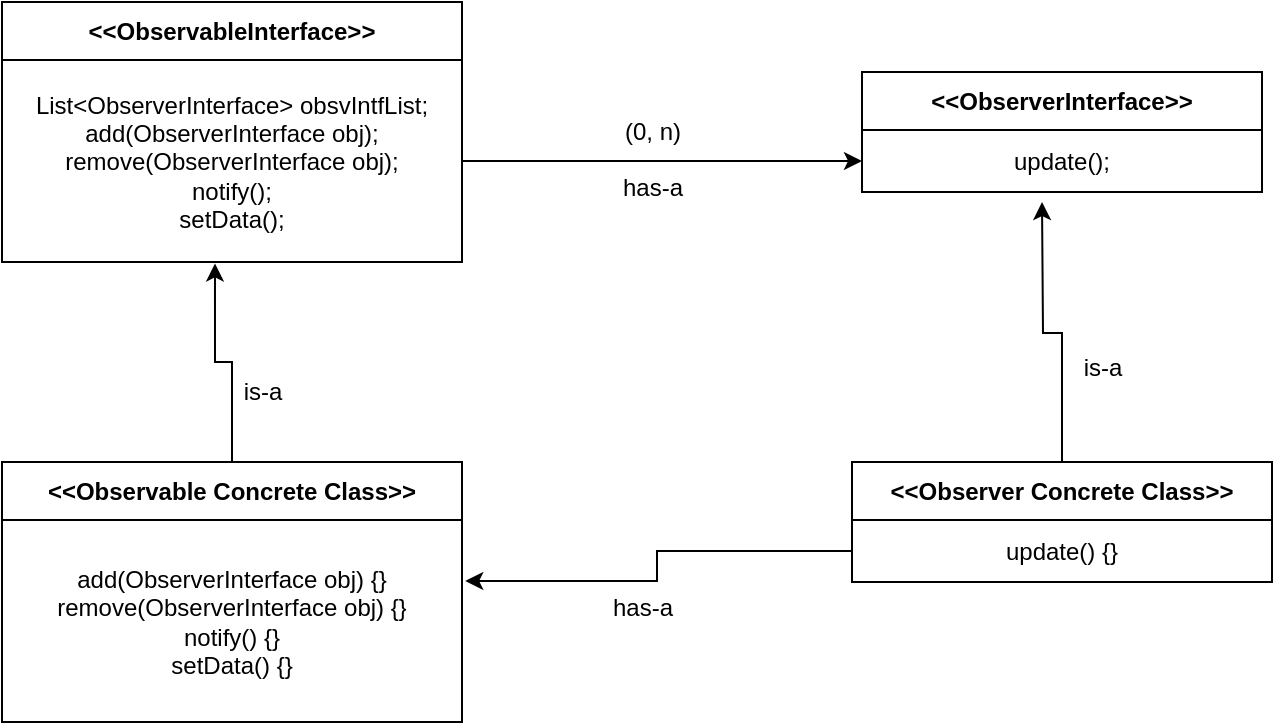 <mxfile version="24.1.0" type="device">
  <diagram id="C5RBs43oDa-KdzZeNtuy" name="Page-1">
    <mxGraphModel dx="997" dy="537" grid="1" gridSize="10" guides="1" tooltips="1" connect="1" arrows="1" fold="1" page="1" pageScale="1" pageWidth="827" pageHeight="1169" math="0" shadow="0">
      <root>
        <mxCell id="WIyWlLk6GJQsqaUBKTNV-0" />
        <mxCell id="WIyWlLk6GJQsqaUBKTNV-1" parent="WIyWlLk6GJQsqaUBKTNV-0" />
        <mxCell id="HdZcAGLIQaIZFZQObZml-0" value="&amp;lt;&amp;lt;ObservableInterface&amp;gt;&amp;gt;" style="swimlane;fontStyle=1;align=center;verticalAlign=middle;childLayout=stackLayout;horizontal=1;startSize=29;horizontalStack=0;resizeParent=1;resizeParentMax=0;resizeLast=0;collapsible=0;marginBottom=0;html=1;whiteSpace=wrap;" vertex="1" parent="WIyWlLk6GJQsqaUBKTNV-1">
          <mxGeometry x="30" y="30" width="230" height="130" as="geometry" />
        </mxCell>
        <mxCell id="HdZcAGLIQaIZFZQObZml-1" value="List&amp;lt;ObserverInterface&amp;gt; obsvIntfList;&lt;div&gt;add(ObserverInterface obj);&lt;/div&gt;&lt;div&gt;remove(&lt;span style=&quot;background-color: initial;&quot;&gt;ObserverInterface obj);&lt;/span&gt;&lt;/div&gt;&lt;div&gt;&lt;span style=&quot;background-color: initial;&quot;&gt;notify();&lt;/span&gt;&lt;/div&gt;&lt;div&gt;&lt;span style=&quot;background-color: initial;&quot;&gt;setData();&lt;/span&gt;&lt;/div&gt;" style="text;html=1;strokeColor=none;fillColor=none;align=center;verticalAlign=middle;spacingLeft=4;spacingRight=4;overflow=hidden;rotatable=0;points=[[0,0.5],[1,0.5]];portConstraint=eastwest;whiteSpace=wrap;" vertex="1" parent="HdZcAGLIQaIZFZQObZml-0">
          <mxGeometry y="29" width="230" height="101" as="geometry" />
        </mxCell>
        <mxCell id="HdZcAGLIQaIZFZQObZml-8" value="&amp;lt;&amp;lt;ObserverInterface&amp;gt;&amp;gt;" style="swimlane;fontStyle=1;align=center;verticalAlign=middle;childLayout=stackLayout;horizontal=1;startSize=29;horizontalStack=0;resizeParent=1;resizeParentMax=0;resizeLast=0;collapsible=0;marginBottom=0;html=1;whiteSpace=wrap;" vertex="1" parent="WIyWlLk6GJQsqaUBKTNV-1">
          <mxGeometry x="460" y="65" width="200" height="60" as="geometry" />
        </mxCell>
        <mxCell id="HdZcAGLIQaIZFZQObZml-9" value="update();" style="text;html=1;strokeColor=none;fillColor=none;align=center;verticalAlign=middle;spacingLeft=4;spacingRight=4;overflow=hidden;rotatable=0;points=[[0,0.5],[1,0.5]];portConstraint=eastwest;whiteSpace=wrap;" vertex="1" parent="HdZcAGLIQaIZFZQObZml-8">
          <mxGeometry y="29" width="200" height="31" as="geometry" />
        </mxCell>
        <mxCell id="HdZcAGLIQaIZFZQObZml-10" style="edgeStyle=orthogonalEdgeStyle;rounded=0;orthogonalLoop=1;jettySize=auto;html=1;exitX=1;exitY=0.5;exitDx=0;exitDy=0;entryX=0;entryY=0.5;entryDx=0;entryDy=0;" edge="1" parent="WIyWlLk6GJQsqaUBKTNV-1" source="HdZcAGLIQaIZFZQObZml-1" target="HdZcAGLIQaIZFZQObZml-9">
          <mxGeometry relative="1" as="geometry" />
        </mxCell>
        <mxCell id="HdZcAGLIQaIZFZQObZml-11" value="(0, n)" style="text;html=1;align=center;verticalAlign=middle;resizable=0;points=[];autosize=1;strokeColor=none;fillColor=none;" vertex="1" parent="WIyWlLk6GJQsqaUBKTNV-1">
          <mxGeometry x="330" y="80" width="50" height="30" as="geometry" />
        </mxCell>
        <mxCell id="HdZcAGLIQaIZFZQObZml-12" value="has-a" style="text;html=1;align=center;verticalAlign=middle;resizable=0;points=[];autosize=1;strokeColor=none;fillColor=none;" vertex="1" parent="WIyWlLk6GJQsqaUBKTNV-1">
          <mxGeometry x="330" y="108" width="50" height="30" as="geometry" />
        </mxCell>
        <mxCell id="HdZcAGLIQaIZFZQObZml-14" value="&amp;lt;&amp;lt;Observable Concrete Class&amp;gt;&amp;gt;" style="swimlane;fontStyle=1;align=center;verticalAlign=middle;childLayout=stackLayout;horizontal=1;startSize=29;horizontalStack=0;resizeParent=1;resizeParentMax=0;resizeLast=0;collapsible=0;marginBottom=0;html=1;whiteSpace=wrap;" vertex="1" parent="WIyWlLk6GJQsqaUBKTNV-1">
          <mxGeometry x="30" y="260" width="230" height="130" as="geometry" />
        </mxCell>
        <mxCell id="HdZcAGLIQaIZFZQObZml-15" value="&lt;div&gt;add(ObserverInterface obj) {}&lt;/div&gt;&lt;div&gt;remove(&lt;span style=&quot;background-color: initial;&quot;&gt;ObserverInterface obj) {}&lt;/span&gt;&lt;/div&gt;&lt;div&gt;&lt;span style=&quot;background-color: initial;&quot;&gt;notify() {}&lt;/span&gt;&lt;/div&gt;&lt;div&gt;&lt;span style=&quot;background-color: initial;&quot;&gt;setData() {}&lt;/span&gt;&lt;/div&gt;" style="text;html=1;strokeColor=none;fillColor=none;align=center;verticalAlign=middle;spacingLeft=4;spacingRight=4;overflow=hidden;rotatable=0;points=[[0,0.5],[1,0.5]];portConstraint=eastwest;whiteSpace=wrap;" vertex="1" parent="HdZcAGLIQaIZFZQObZml-14">
          <mxGeometry y="29" width="230" height="101" as="geometry" />
        </mxCell>
        <mxCell id="HdZcAGLIQaIZFZQObZml-17" style="edgeStyle=orthogonalEdgeStyle;rounded=0;orthogonalLoop=1;jettySize=auto;html=1;exitX=0.5;exitY=0;exitDx=0;exitDy=0;entryX=0.463;entryY=1.007;entryDx=0;entryDy=0;entryPerimeter=0;" edge="1" parent="WIyWlLk6GJQsqaUBKTNV-1" source="HdZcAGLIQaIZFZQObZml-14" target="HdZcAGLIQaIZFZQObZml-1">
          <mxGeometry relative="1" as="geometry" />
        </mxCell>
        <mxCell id="HdZcAGLIQaIZFZQObZml-18" value="is-a" style="text;html=1;align=center;verticalAlign=middle;resizable=0;points=[];autosize=1;strokeColor=none;fillColor=none;" vertex="1" parent="WIyWlLk6GJQsqaUBKTNV-1">
          <mxGeometry x="140" y="210" width="40" height="30" as="geometry" />
        </mxCell>
        <mxCell id="HdZcAGLIQaIZFZQObZml-21" style="edgeStyle=orthogonalEdgeStyle;rounded=0;orthogonalLoop=1;jettySize=auto;html=1;exitX=0.5;exitY=0;exitDx=0;exitDy=0;" edge="1" parent="WIyWlLk6GJQsqaUBKTNV-1" source="HdZcAGLIQaIZFZQObZml-19">
          <mxGeometry relative="1" as="geometry">
            <mxPoint x="550" y="130.0" as="targetPoint" />
          </mxGeometry>
        </mxCell>
        <mxCell id="HdZcAGLIQaIZFZQObZml-19" value="&amp;lt;&amp;lt;Observer Concrete Class&amp;gt;&amp;gt;" style="swimlane;fontStyle=1;align=center;verticalAlign=middle;childLayout=stackLayout;horizontal=1;startSize=29;horizontalStack=0;resizeParent=1;resizeParentMax=0;resizeLast=0;collapsible=0;marginBottom=0;html=1;whiteSpace=wrap;" vertex="1" parent="WIyWlLk6GJQsqaUBKTNV-1">
          <mxGeometry x="455" y="260" width="210" height="60" as="geometry" />
        </mxCell>
        <mxCell id="HdZcAGLIQaIZFZQObZml-20" value="&lt;div&gt;update() {}&lt;/div&gt;" style="text;html=1;strokeColor=none;fillColor=none;align=center;verticalAlign=middle;spacingLeft=4;spacingRight=4;overflow=hidden;rotatable=0;points=[[0,0.5],[1,0.5]];portConstraint=eastwest;whiteSpace=wrap;" vertex="1" parent="HdZcAGLIQaIZFZQObZml-19">
          <mxGeometry y="29" width="210" height="31" as="geometry" />
        </mxCell>
        <mxCell id="HdZcAGLIQaIZFZQObZml-22" value="is-a" style="text;html=1;align=center;verticalAlign=middle;resizable=0;points=[];autosize=1;strokeColor=none;fillColor=none;" vertex="1" parent="WIyWlLk6GJQsqaUBKTNV-1">
          <mxGeometry x="560" y="198" width="40" height="30" as="geometry" />
        </mxCell>
        <mxCell id="HdZcAGLIQaIZFZQObZml-23" style="edgeStyle=orthogonalEdgeStyle;rounded=0;orthogonalLoop=1;jettySize=auto;html=1;exitX=0;exitY=0.5;exitDx=0;exitDy=0;entryX=1.007;entryY=0.302;entryDx=0;entryDy=0;entryPerimeter=0;" edge="1" parent="WIyWlLk6GJQsqaUBKTNV-1" source="HdZcAGLIQaIZFZQObZml-20" target="HdZcAGLIQaIZFZQObZml-15">
          <mxGeometry relative="1" as="geometry" />
        </mxCell>
        <mxCell id="HdZcAGLIQaIZFZQObZml-24" value="has-a" style="text;html=1;align=center;verticalAlign=middle;resizable=0;points=[];autosize=1;strokeColor=none;fillColor=none;" vertex="1" parent="WIyWlLk6GJQsqaUBKTNV-1">
          <mxGeometry x="325" y="318" width="50" height="30" as="geometry" />
        </mxCell>
      </root>
    </mxGraphModel>
  </diagram>
</mxfile>
